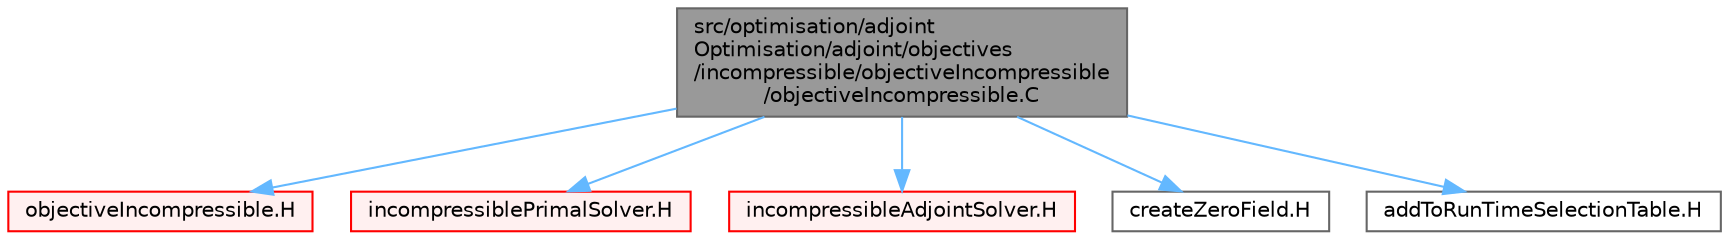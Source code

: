 digraph "src/optimisation/adjointOptimisation/adjoint/objectives/incompressible/objectiveIncompressible/objectiveIncompressible.C"
{
 // LATEX_PDF_SIZE
  bgcolor="transparent";
  edge [fontname=Helvetica,fontsize=10,labelfontname=Helvetica,labelfontsize=10];
  node [fontname=Helvetica,fontsize=10,shape=box,height=0.2,width=0.4];
  Node1 [id="Node000001",label="src/optimisation/adjoint\lOptimisation/adjoint/objectives\l/incompressible/objectiveIncompressible\l/objectiveIncompressible.C",height=0.2,width=0.4,color="gray40", fillcolor="grey60", style="filled", fontcolor="black",tooltip=" "];
  Node1 -> Node2 [id="edge1_Node000001_Node000002",color="steelblue1",style="solid",tooltip=" "];
  Node2 [id="Node000002",label="objectiveIncompressible.H",height=0.2,width=0.4,color="red", fillcolor="#FFF0F0", style="filled",URL="$objectiveIncompressible_8H.html",tooltip=" "];
  Node1 -> Node494 [id="edge2_Node000001_Node000494",color="steelblue1",style="solid",tooltip=" "];
  Node494 [id="Node000494",label="incompressiblePrimalSolver.H",height=0.2,width=0.4,color="red", fillcolor="#FFF0F0", style="filled",URL="$incompressiblePrimalSolver_8H.html",tooltip=" "];
  Node1 -> Node496 [id="edge3_Node000001_Node000496",color="steelblue1",style="solid",tooltip=" "];
  Node496 [id="Node000496",label="incompressibleAdjointSolver.H",height=0.2,width=0.4,color="red", fillcolor="#FFF0F0", style="filled",URL="$incompressibleAdjointSolver_8H.html",tooltip=" "];
  Node1 -> Node492 [id="edge4_Node000001_Node000492",color="steelblue1",style="solid",tooltip=" "];
  Node492 [id="Node000492",label="createZeroField.H",height=0.2,width=0.4,color="grey40", fillcolor="white", style="filled",URL="$createZeroField_8H.html",tooltip=" "];
  Node1 -> Node516 [id="edge5_Node000001_Node000516",color="steelblue1",style="solid",tooltip=" "];
  Node516 [id="Node000516",label="addToRunTimeSelectionTable.H",height=0.2,width=0.4,color="grey40", fillcolor="white", style="filled",URL="$addToRunTimeSelectionTable_8H.html",tooltip="Macros for easy insertion into run-time selection tables."];
}
